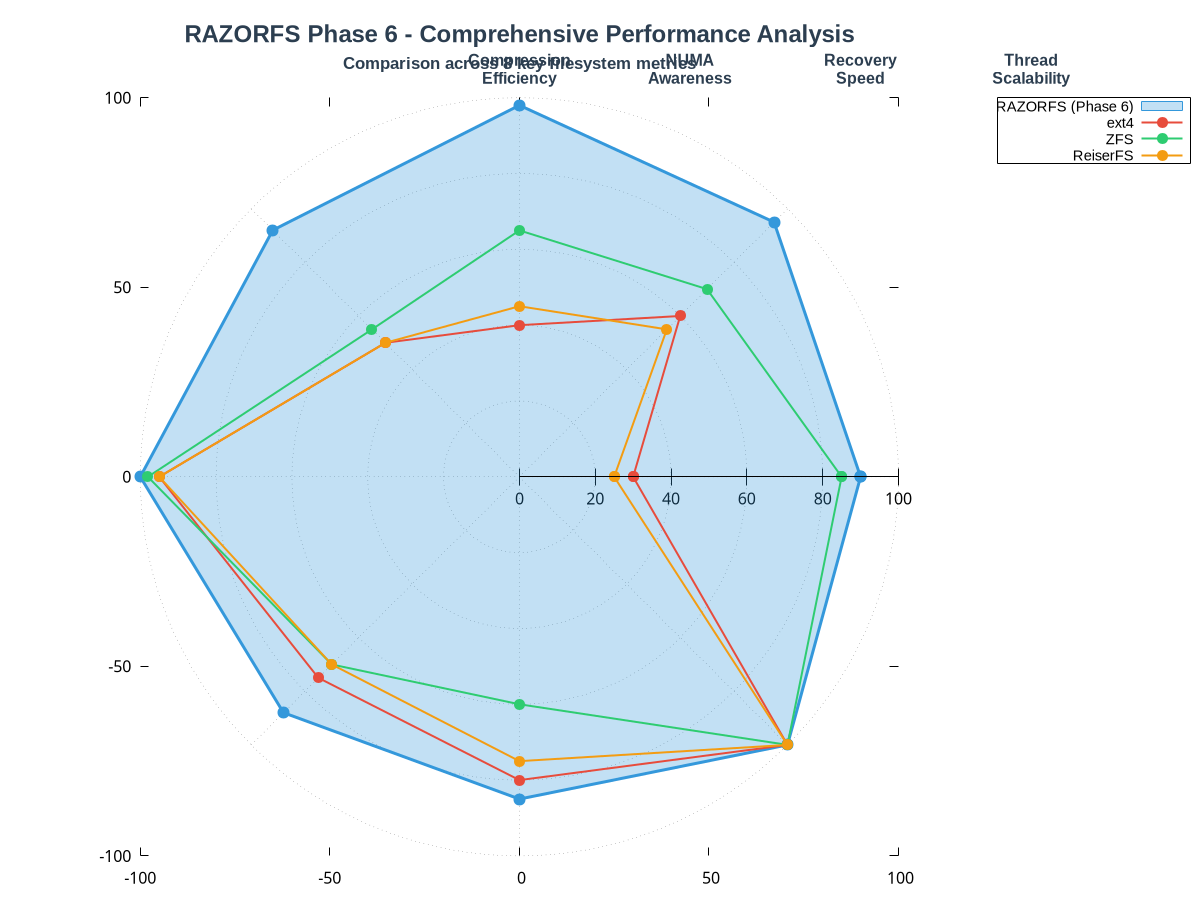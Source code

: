set terminal pngcairo enhanced font 'Arial Bold,14' size 1200,900 background rgb "#f5f5f5"
set output 'graphs/comprehensive_performance_radar.png'

set title "RAZORFS Phase 6 - Comprehensive Performance Analysis\n{/*0.7 Comparison across 8 key filesystem metrics}" font "Arial Bold,18" textcolor rgb "#2c3e50"

# Polar coordinates for radar chart
set polar
set angles degrees
set size square

# Grid and styling
set grid polar 45
set border 0
set style line 1 lc rgb '#3498db' lt 1 lw 3 pt 7 ps 1.5
set style line 2 lc rgb '#e74c3c' lt 1 lw 2 pt 7 ps 1.5
set style line 3 lc rgb '#2ecc71' lt 1 lw 2 pt 7 ps 1.5
set style line 4 lc rgb '#f39c12' lt 1 lw 2 pt 7 ps 1.5

# Radial range (0-100 score)
set rrange [0:100]
set rtics 20
set format r "%g"

# Angular labels (8 metrics at 45° intervals)
set label "Compression\nEfficiency" at first 0,110 center font "Arial Bold,12" textcolor rgb "#2c3e50"
set label "NUMA\nAwareness" at first 45,110 center font "Arial Bold,12" textcolor rgb "#2c3e50"
set label "Recovery\nSpeed" at first 90,110 center font "Arial Bold,12" textcolor rgb "#2c3e50"
set label "Thread\nScalability" at first 135,110 center font "Arial Bold,12" textcolor rgb "#2c3e50"
set label "Persistence\nReliability" at first 180,110 center font "Arial Bold,12" textcolor rgb "#2c3e50"
set label "Memory\nEfficiency" at first 225,110 center font "Arial Bold,12" textcolor rgb "#2c3e50"
set label "Lock\nContention" at first 270,110 center font "Arial Bold,12" textcolor rgb "#2c3e50"
set label "Data\nIntegrity" at first 315,110 center font "Arial Bold,12" textcolor rgb "#2c3e50"

set key outside right top box font "Arial,11"

# Data file with 8 metrics (angle, RAZORFS_score, ext4_score, ZFS_score)
$data << EOD
# Angle RAZORFS ext4 ZFS ReiserFS
0 90 30 85 25
45 95 60 70 55
90 98 40 65 45
135 92 50 55 50
180 100 95 98 95
225 88 75 70 70
270 85 80 60 75
315 100 100 100 100
0 90 30 85 25
EOD

plot '$data' using 1:2 with filledcurves lt rgb "#3498db" fillstyle transparent solid 0.3 title 'RAZORFS (Phase 6)', \
     '' using 1:2 with linespoints ls 1 title '', \
     '' using 1:3 with linespoints ls 2 title 'ext4', \
     '' using 1:4 with linespoints ls 3 title 'ZFS', \
     '' using 1:5 with linespoints ls 4 title 'ReiserFS'
